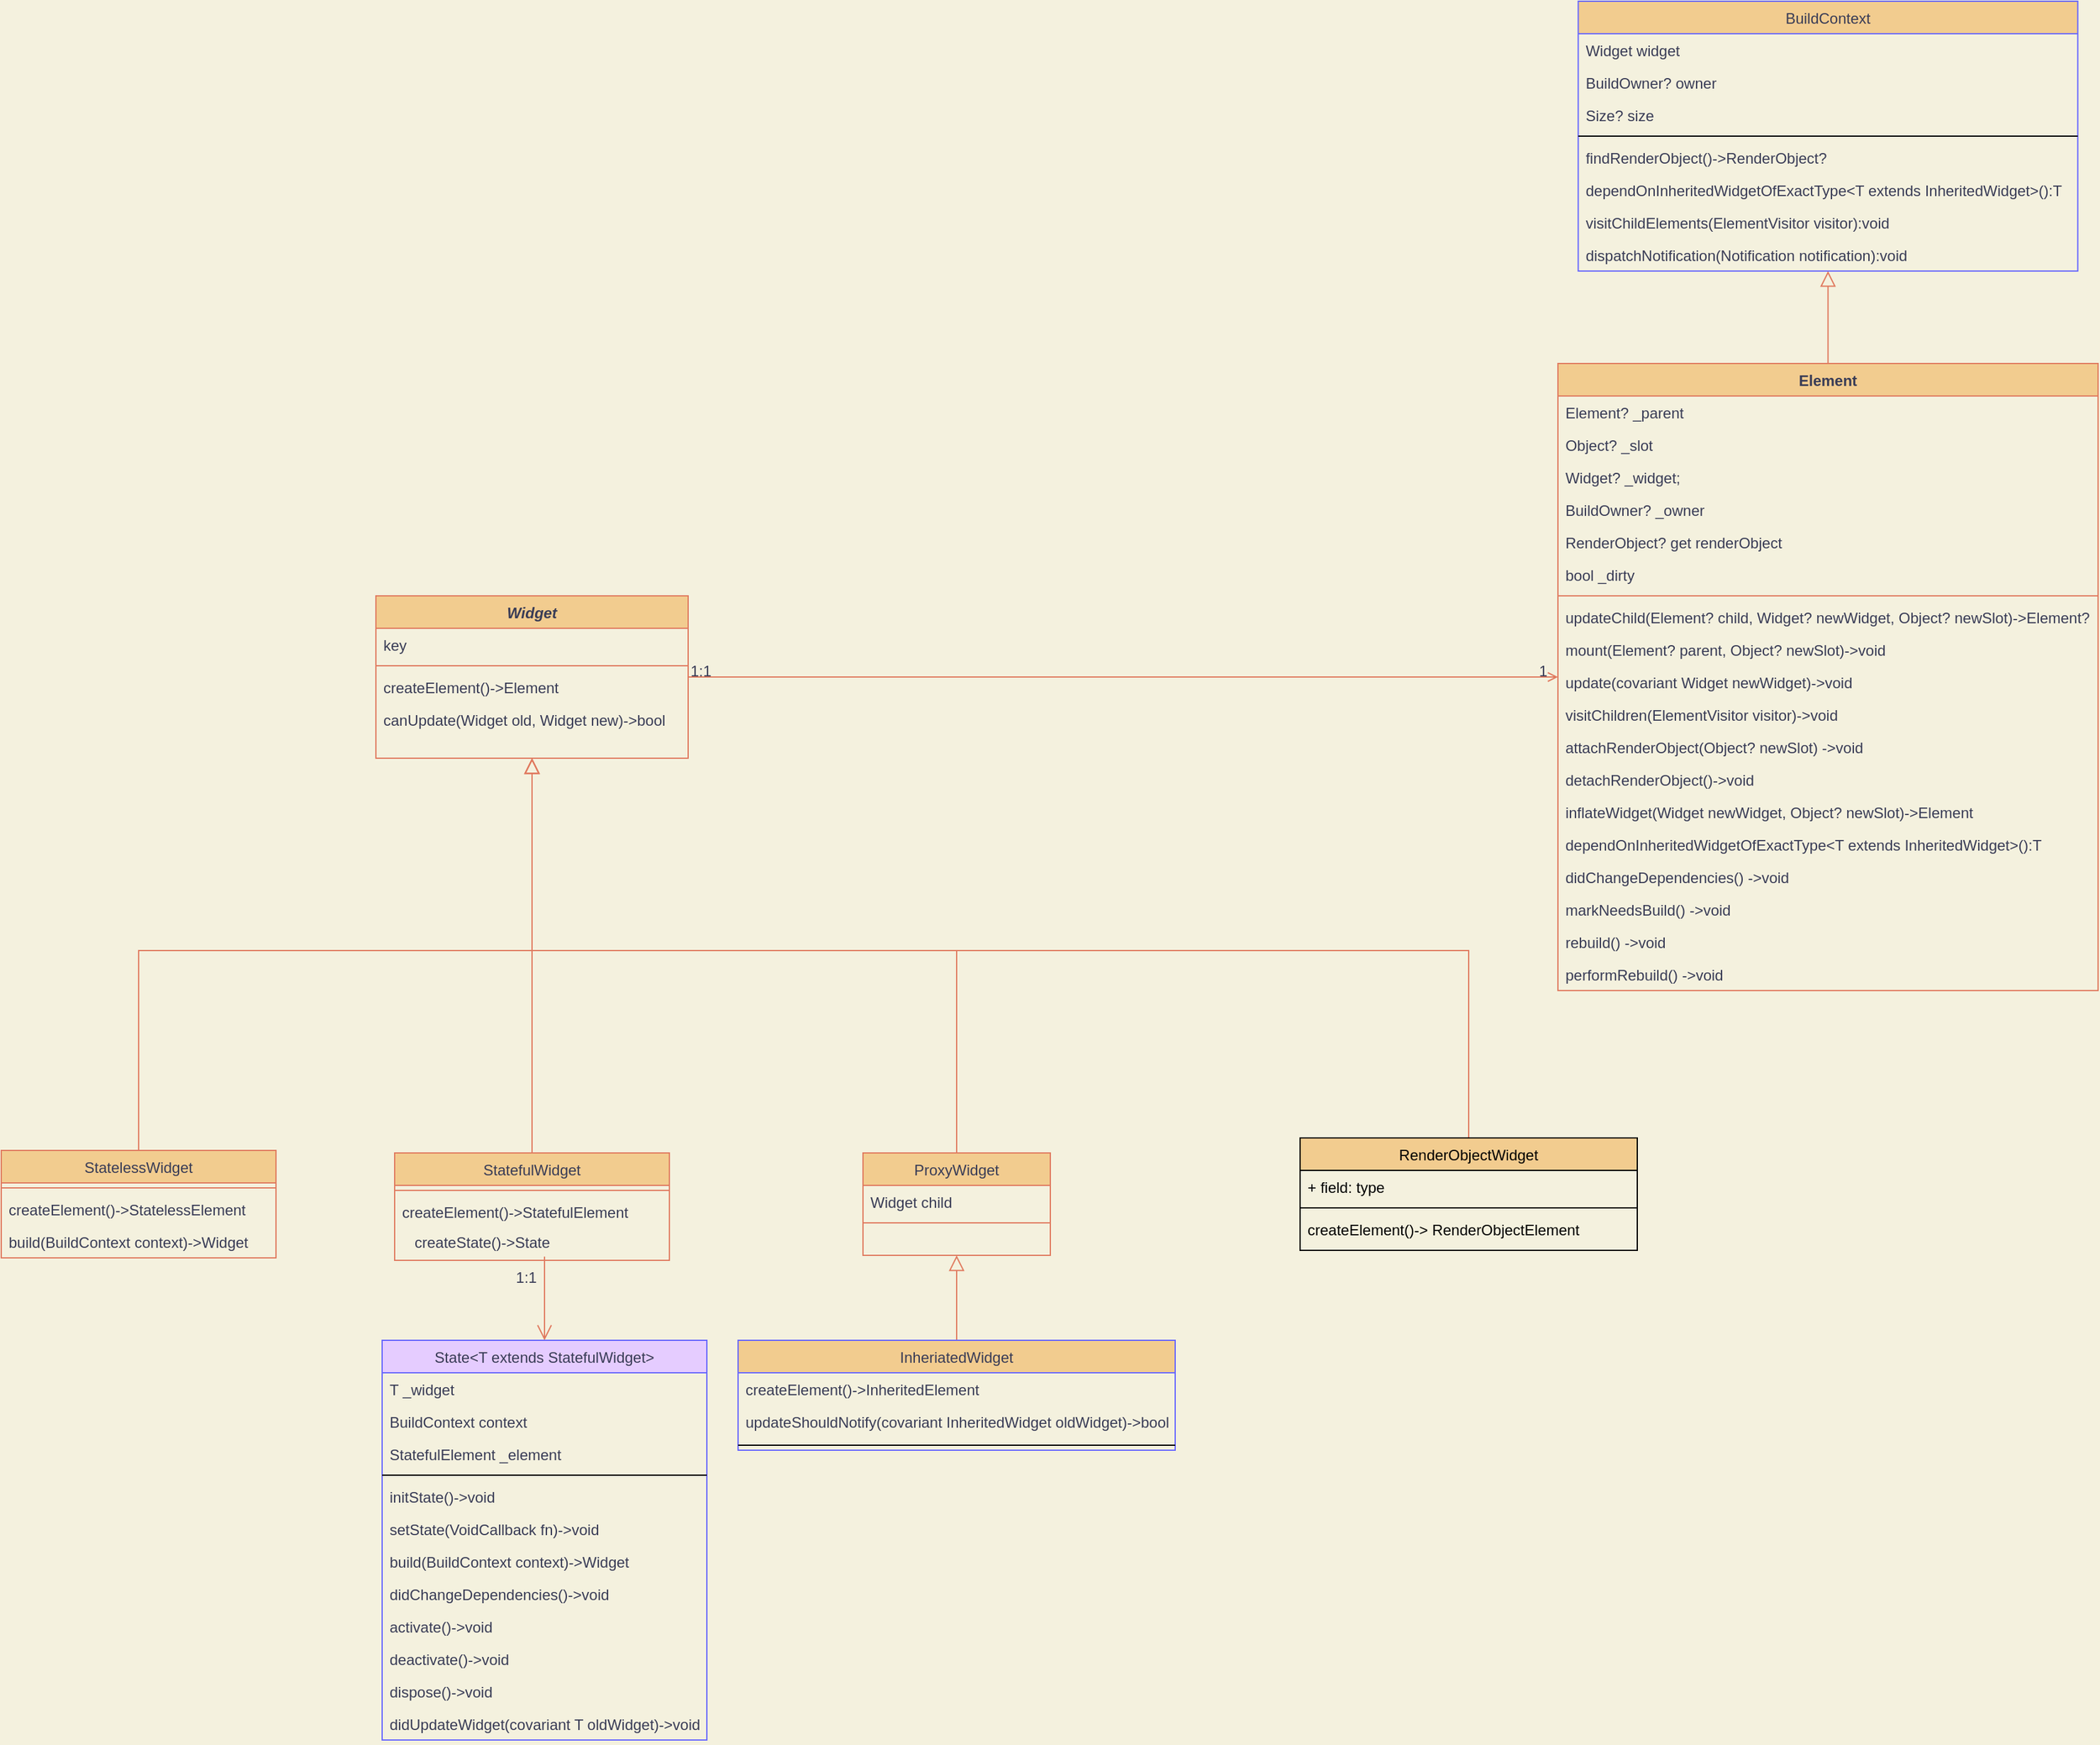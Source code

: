 <mxfile version="18.0.6" type="github">
  <diagram id="C5RBs43oDa-KdzZeNtuy" name="Page-1">
    <mxGraphModel dx="2208" dy="1091" grid="1" gridSize="10" guides="1" tooltips="1" connect="1" arrows="1" fold="1" page="1" pageScale="1" pageWidth="3300" pageHeight="4681" background="#F4F1DE" math="0" shadow="0">
      <root>
        <mxCell id="WIyWlLk6GJQsqaUBKTNV-0" />
        <mxCell id="WIyWlLk6GJQsqaUBKTNV-1" parent="WIyWlLk6GJQsqaUBKTNV-0" />
        <mxCell id="zkfFHV4jXpPFQw0GAbJ--0" value="Widget" style="swimlane;fontStyle=3;align=center;verticalAlign=top;childLayout=stackLayout;horizontal=1;startSize=26;horizontalStack=0;resizeParent=1;resizeLast=0;collapsible=1;marginBottom=0;rounded=0;shadow=0;strokeWidth=1;fillColor=#F2CC8F;strokeColor=#E07A5F;fontColor=#393C56;" parent="WIyWlLk6GJQsqaUBKTNV-1" vertex="1">
          <mxGeometry x="570" y="626" width="250" height="130" as="geometry">
            <mxRectangle x="230" y="140" width="160" height="26" as="alternateBounds" />
          </mxGeometry>
        </mxCell>
        <mxCell id="zkfFHV4jXpPFQw0GAbJ--1" value="key&#xa;" style="text;align=left;verticalAlign=top;spacingLeft=4;spacingRight=4;overflow=hidden;rotatable=0;points=[[0,0.5],[1,0.5]];portConstraint=eastwest;fontColor=#393C56;" parent="zkfFHV4jXpPFQw0GAbJ--0" vertex="1">
          <mxGeometry y="26" width="250" height="26" as="geometry" />
        </mxCell>
        <mxCell id="zkfFHV4jXpPFQw0GAbJ--4" value="" style="line;html=1;strokeWidth=1;align=left;verticalAlign=middle;spacingTop=-1;spacingLeft=3;spacingRight=3;rotatable=0;labelPosition=right;points=[];portConstraint=eastwest;labelBackgroundColor=#F4F1DE;fillColor=#F2CC8F;strokeColor=#E07A5F;fontColor=#393C56;" parent="zkfFHV4jXpPFQw0GAbJ--0" vertex="1">
          <mxGeometry y="52" width="250" height="8" as="geometry" />
        </mxCell>
        <mxCell id="zkfFHV4jXpPFQw0GAbJ--5" value="createElement()-&gt;Element" style="text;align=left;verticalAlign=top;spacingLeft=4;spacingRight=4;overflow=hidden;rotatable=0;points=[[0,0.5],[1,0.5]];portConstraint=eastwest;fontColor=#393C56;" parent="zkfFHV4jXpPFQw0GAbJ--0" vertex="1">
          <mxGeometry y="60" width="250" height="26" as="geometry" />
        </mxCell>
        <mxCell id="2vArC36y4nQCJZDkTXhN-7" value="canUpdate(Widget old, Widget new)-&gt;bool" style="text;align=left;verticalAlign=top;spacingLeft=4;spacingRight=4;overflow=hidden;rotatable=0;points=[[0,0.5],[1,0.5]];portConstraint=eastwest;fontColor=#393C56;" parent="zkfFHV4jXpPFQw0GAbJ--0" vertex="1">
          <mxGeometry y="86" width="250" height="26" as="geometry" />
        </mxCell>
        <mxCell id="zkfFHV4jXpPFQw0GAbJ--6" value="ProxyWidget" style="swimlane;fontStyle=0;align=center;verticalAlign=top;childLayout=stackLayout;horizontal=1;startSize=26;horizontalStack=0;resizeParent=1;resizeLast=0;collapsible=1;marginBottom=0;rounded=0;shadow=0;strokeWidth=1;fillColor=#F2CC8F;strokeColor=#E07A5F;fontColor=#393C56;" parent="WIyWlLk6GJQsqaUBKTNV-1" vertex="1">
          <mxGeometry x="960" y="1072" width="150" height="82" as="geometry">
            <mxRectangle x="130" y="380" width="160" height="26" as="alternateBounds" />
          </mxGeometry>
        </mxCell>
        <mxCell id="zkfFHV4jXpPFQw0GAbJ--7" value="Widget child" style="text;align=left;verticalAlign=top;spacingLeft=4;spacingRight=4;overflow=hidden;rotatable=0;points=[[0,0.5],[1,0.5]];portConstraint=eastwest;fontColor=#393C56;" parent="zkfFHV4jXpPFQw0GAbJ--6" vertex="1">
          <mxGeometry y="26" width="150" height="26" as="geometry" />
        </mxCell>
        <mxCell id="zkfFHV4jXpPFQw0GAbJ--9" value="" style="line;html=1;strokeWidth=1;align=left;verticalAlign=middle;spacingTop=-1;spacingLeft=3;spacingRight=3;rotatable=0;labelPosition=right;points=[];portConstraint=eastwest;labelBackgroundColor=#F4F1DE;fillColor=#F2CC8F;strokeColor=#E07A5F;fontColor=#393C56;" parent="zkfFHV4jXpPFQw0GAbJ--6" vertex="1">
          <mxGeometry y="52" width="150" height="8" as="geometry" />
        </mxCell>
        <mxCell id="zkfFHV4jXpPFQw0GAbJ--12" value="" style="endArrow=block;endSize=10;endFill=0;shadow=0;strokeWidth=1;rounded=0;edgeStyle=elbowEdgeStyle;elbow=vertical;labelBackgroundColor=#F4F1DE;strokeColor=#E07A5F;fontColor=#393C56;entryX=0.5;entryY=1;entryDx=0;entryDy=0;exitX=0.5;exitY=0;exitDx=0;exitDy=0;" parent="WIyWlLk6GJQsqaUBKTNV-1" source="zkfFHV4jXpPFQw0GAbJ--6" target="zkfFHV4jXpPFQw0GAbJ--0" edge="1">
          <mxGeometry width="160" relative="1" as="geometry">
            <mxPoint x="640" y="713" as="sourcePoint" />
            <mxPoint x="720" y="770" as="targetPoint" />
            <Array as="points">
              <mxPoint x="850" y="910" />
              <mxPoint x="890" y="870" />
              <mxPoint x="890" y="860" />
              <mxPoint x="830" y="850" />
              <mxPoint x="920" y="840" />
              <mxPoint x="830" y="810" />
              <mxPoint x="730" y="790" />
            </Array>
          </mxGeometry>
        </mxCell>
        <mxCell id="zkfFHV4jXpPFQw0GAbJ--13" value="StatelessWidget" style="swimlane;fontStyle=0;align=center;verticalAlign=top;childLayout=stackLayout;horizontal=1;startSize=26;horizontalStack=0;resizeParent=1;resizeLast=0;collapsible=1;marginBottom=0;rounded=0;shadow=0;strokeWidth=1;fillColor=#F2CC8F;strokeColor=#E07A5F;fontColor=#393C56;" parent="WIyWlLk6GJQsqaUBKTNV-1" vertex="1">
          <mxGeometry x="270" y="1070" width="220" height="86" as="geometry">
            <mxRectangle x="340" y="380" width="170" height="26" as="alternateBounds" />
          </mxGeometry>
        </mxCell>
        <mxCell id="zkfFHV4jXpPFQw0GAbJ--15" value="" style="line;html=1;strokeWidth=1;align=left;verticalAlign=middle;spacingTop=-1;spacingLeft=3;spacingRight=3;rotatable=0;labelPosition=right;points=[];portConstraint=eastwest;labelBackgroundColor=#F4F1DE;fillColor=#F2CC8F;strokeColor=#E07A5F;fontColor=#393C56;" parent="zkfFHV4jXpPFQw0GAbJ--13" vertex="1">
          <mxGeometry y="26" width="220" height="8" as="geometry" />
        </mxCell>
        <mxCell id="zkfFHV4jXpPFQw0GAbJ--14" value="createElement()-&gt;StatelessElement" style="text;align=left;verticalAlign=top;spacingLeft=4;spacingRight=4;overflow=hidden;rotatable=0;points=[[0,0.5],[1,0.5]];portConstraint=eastwest;fontColor=#393C56;" parent="zkfFHV4jXpPFQw0GAbJ--13" vertex="1">
          <mxGeometry y="34" width="220" height="26" as="geometry" />
        </mxCell>
        <mxCell id="2vArC36y4nQCJZDkTXhN-8" value="build(BuildContext context)-&gt;Widget" style="text;align=left;verticalAlign=top;spacingLeft=4;spacingRight=4;overflow=hidden;rotatable=0;points=[[0,0.5],[1,0.5]];portConstraint=eastwest;fontColor=#393C56;" parent="zkfFHV4jXpPFQw0GAbJ--13" vertex="1">
          <mxGeometry y="60" width="220" height="26" as="geometry" />
        </mxCell>
        <mxCell id="zkfFHV4jXpPFQw0GAbJ--16" value="" style="endArrow=block;endSize=10;endFill=0;shadow=0;strokeWidth=1;rounded=0;edgeStyle=elbowEdgeStyle;elbow=vertical;labelBackgroundColor=#F4F1DE;strokeColor=#E07A5F;fontColor=#393C56;" parent="WIyWlLk6GJQsqaUBKTNV-1" source="zkfFHV4jXpPFQw0GAbJ--13" target="zkfFHV4jXpPFQw0GAbJ--0" edge="1">
          <mxGeometry width="160" relative="1" as="geometry">
            <mxPoint x="650" y="883" as="sourcePoint" />
            <mxPoint x="750" y="781" as="targetPoint" />
            <Array as="points">
              <mxPoint x="560" y="910" />
              <mxPoint x="530" y="870" />
            </Array>
          </mxGeometry>
        </mxCell>
        <mxCell id="2vArC36y4nQCJZDkTXhN-50" value="" style="edgeStyle=elbowEdgeStyle;rounded=1;sketch=0;orthogonalLoop=1;jettySize=auto;elbow=vertical;html=1;fontColor=#393C56;endArrow=block;endFill=0;endSize=10;strokeColor=#E07A5F;fillColor=#F2CC8F;" parent="WIyWlLk6GJQsqaUBKTNV-1" source="zkfFHV4jXpPFQw0GAbJ--17" target="2vArC36y4nQCJZDkTXhN-49" edge="1">
          <mxGeometry relative="1" as="geometry" />
        </mxCell>
        <mxCell id="zkfFHV4jXpPFQw0GAbJ--17" value="Element" style="swimlane;fontStyle=1;align=center;verticalAlign=top;childLayout=stackLayout;horizontal=1;startSize=26;horizontalStack=0;resizeParent=1;resizeLast=0;collapsible=1;marginBottom=0;rounded=0;shadow=0;strokeWidth=1;fillColor=#F2CC8F;strokeColor=#E07A5F;fontColor=#393C56;" parent="WIyWlLk6GJQsqaUBKTNV-1" vertex="1">
          <mxGeometry x="1516.47" y="440" width="432.5" height="502" as="geometry">
            <mxRectangle x="550" y="140" width="160" height="26" as="alternateBounds" />
          </mxGeometry>
        </mxCell>
        <mxCell id="zkfFHV4jXpPFQw0GAbJ--18" value="Element? _parent" style="text;align=left;verticalAlign=top;spacingLeft=4;spacingRight=4;overflow=hidden;rotatable=0;points=[[0,0.5],[1,0.5]];portConstraint=eastwest;fontColor=#393C56;" parent="zkfFHV4jXpPFQw0GAbJ--17" vertex="1">
          <mxGeometry y="26" width="432.5" height="26" as="geometry" />
        </mxCell>
        <mxCell id="zkfFHV4jXpPFQw0GAbJ--19" value="Object? _slot" style="text;align=left;verticalAlign=top;spacingLeft=4;spacingRight=4;overflow=hidden;rotatable=0;points=[[0,0.5],[1,0.5]];portConstraint=eastwest;rounded=0;shadow=0;html=0;fontColor=#393C56;" parent="zkfFHV4jXpPFQw0GAbJ--17" vertex="1">
          <mxGeometry y="52" width="432.5" height="26" as="geometry" />
        </mxCell>
        <mxCell id="zkfFHV4jXpPFQw0GAbJ--20" value="Widget? _widget;" style="text;align=left;verticalAlign=top;spacingLeft=4;spacingRight=4;overflow=hidden;rotatable=0;points=[[0,0.5],[1,0.5]];portConstraint=eastwest;rounded=0;shadow=0;html=0;fontColor=#393C56;" parent="zkfFHV4jXpPFQw0GAbJ--17" vertex="1">
          <mxGeometry y="78" width="432.5" height="26" as="geometry" />
        </mxCell>
        <mxCell id="zkfFHV4jXpPFQw0GAbJ--21" value="BuildOwner? _owner" style="text;align=left;verticalAlign=top;spacingLeft=4;spacingRight=4;overflow=hidden;rotatable=0;points=[[0,0.5],[1,0.5]];portConstraint=eastwest;rounded=0;shadow=0;html=0;fontColor=#393C56;" parent="zkfFHV4jXpPFQw0GAbJ--17" vertex="1">
          <mxGeometry y="104" width="432.5" height="26" as="geometry" />
        </mxCell>
        <mxCell id="zkfFHV4jXpPFQw0GAbJ--22" value="RenderObject? get renderObject" style="text;align=left;verticalAlign=top;spacingLeft=4;spacingRight=4;overflow=hidden;rotatable=0;points=[[0,0.5],[1,0.5]];portConstraint=eastwest;rounded=0;shadow=0;html=0;fontColor=#393C56;" parent="zkfFHV4jXpPFQw0GAbJ--17" vertex="1">
          <mxGeometry y="130" width="432.5" height="26" as="geometry" />
        </mxCell>
        <mxCell id="2vArC36y4nQCJZDkTXhN-58" value="bool _dirty" style="text;align=left;verticalAlign=top;spacingLeft=4;spacingRight=4;overflow=hidden;rotatable=0;points=[[0,0.5],[1,0.5]];portConstraint=eastwest;rounded=0;shadow=0;html=0;fontColor=#393C56;" parent="zkfFHV4jXpPFQw0GAbJ--17" vertex="1">
          <mxGeometry y="156" width="432.5" height="26" as="geometry" />
        </mxCell>
        <mxCell id="zkfFHV4jXpPFQw0GAbJ--23" value="" style="line;html=1;strokeWidth=1;align=left;verticalAlign=middle;spacingTop=-1;spacingLeft=3;spacingRight=3;rotatable=0;labelPosition=right;points=[];portConstraint=eastwest;labelBackgroundColor=#F4F1DE;fillColor=#F2CC8F;strokeColor=#E07A5F;fontColor=#393C56;" parent="zkfFHV4jXpPFQw0GAbJ--17" vertex="1">
          <mxGeometry y="182" width="432.5" height="8" as="geometry" />
        </mxCell>
        <mxCell id="zkfFHV4jXpPFQw0GAbJ--24" value="updateChild(Element? child, Widget? newWidget, Object? newSlot)-&gt;Element?" style="text;align=left;verticalAlign=top;spacingLeft=4;spacingRight=4;overflow=hidden;rotatable=0;points=[[0,0.5],[1,0.5]];portConstraint=eastwest;fontColor=#393C56;" parent="zkfFHV4jXpPFQw0GAbJ--17" vertex="1">
          <mxGeometry y="190" width="432.5" height="26" as="geometry" />
        </mxCell>
        <mxCell id="zkfFHV4jXpPFQw0GAbJ--25" value="mount(Element? parent, Object? newSlot)-&gt;void" style="text;align=left;verticalAlign=top;spacingLeft=4;spacingRight=4;overflow=hidden;rotatable=0;points=[[0,0.5],[1,0.5]];portConstraint=eastwest;fontColor=#393C56;" parent="zkfFHV4jXpPFQw0GAbJ--17" vertex="1">
          <mxGeometry y="216" width="432.5" height="26" as="geometry" />
        </mxCell>
        <mxCell id="2vArC36y4nQCJZDkTXhN-52" value="update(covariant Widget newWidget)-&gt;void" style="text;align=left;verticalAlign=top;spacingLeft=4;spacingRight=4;overflow=hidden;rotatable=0;points=[[0,0.5],[1,0.5]];portConstraint=eastwest;fontColor=#393C56;" parent="zkfFHV4jXpPFQw0GAbJ--17" vertex="1">
          <mxGeometry y="242" width="432.5" height="26" as="geometry" />
        </mxCell>
        <mxCell id="2vArC36y4nQCJZDkTXhN-53" value="visitChildren(ElementVisitor visitor)-&gt;void" style="text;align=left;verticalAlign=top;spacingLeft=4;spacingRight=4;overflow=hidden;rotatable=0;points=[[0,0.5],[1,0.5]];portConstraint=eastwest;fontColor=#393C56;" parent="zkfFHV4jXpPFQw0GAbJ--17" vertex="1">
          <mxGeometry y="268" width="432.5" height="26" as="geometry" />
        </mxCell>
        <mxCell id="2vArC36y4nQCJZDkTXhN-54" value="attachRenderObject(Object? newSlot) -&gt;void" style="text;align=left;verticalAlign=top;spacingLeft=4;spacingRight=4;overflow=hidden;rotatable=0;points=[[0,0.5],[1,0.5]];portConstraint=eastwest;fontColor=#393C56;" parent="zkfFHV4jXpPFQw0GAbJ--17" vertex="1">
          <mxGeometry y="294" width="432.5" height="26" as="geometry" />
        </mxCell>
        <mxCell id="2vArC36y4nQCJZDkTXhN-55" value="detachRenderObject()-&gt;void" style="text;align=left;verticalAlign=top;spacingLeft=4;spacingRight=4;overflow=hidden;rotatable=0;points=[[0,0.5],[1,0.5]];portConstraint=eastwest;fontColor=#393C56;" parent="zkfFHV4jXpPFQw0GAbJ--17" vertex="1">
          <mxGeometry y="320" width="432.5" height="26" as="geometry" />
        </mxCell>
        <mxCell id="2vArC36y4nQCJZDkTXhN-56" value="inflateWidget(Widget newWidget, Object? newSlot)-&gt;Element" style="text;align=left;verticalAlign=top;spacingLeft=4;spacingRight=4;overflow=hidden;rotatable=0;points=[[0,0.5],[1,0.5]];portConstraint=eastwest;fontColor=#393C56;" parent="zkfFHV4jXpPFQw0GAbJ--17" vertex="1">
          <mxGeometry y="346" width="432.5" height="26" as="geometry" />
        </mxCell>
        <mxCell id="2vArC36y4nQCJZDkTXhN-57" value="dependOnInheritedWidgetOfExactType&lt;T extends InheritedWidget&gt;():T" style="text;strokeColor=none;fillColor=none;align=left;verticalAlign=top;spacingLeft=4;spacingRight=4;overflow=hidden;rotatable=0;points=[[0,0.5],[1,0.5]];portConstraint=eastwest;rounded=0;sketch=0;fontColor=#393C56;" parent="zkfFHV4jXpPFQw0GAbJ--17" vertex="1">
          <mxGeometry y="372" width="432.5" height="26" as="geometry" />
        </mxCell>
        <mxCell id="2vArC36y4nQCJZDkTXhN-59" value="didChangeDependencies() -&gt;void" style="text;strokeColor=none;fillColor=none;align=left;verticalAlign=top;spacingLeft=4;spacingRight=4;overflow=hidden;rotatable=0;points=[[0,0.5],[1,0.5]];portConstraint=eastwest;rounded=0;sketch=0;fontColor=#393C56;" parent="zkfFHV4jXpPFQw0GAbJ--17" vertex="1">
          <mxGeometry y="398" width="432.5" height="26" as="geometry" />
        </mxCell>
        <mxCell id="sfoAU9Fnq7GBG0tJPyEW-0" value="markNeedsBuild() -&gt;void" style="text;strokeColor=none;fillColor=none;align=left;verticalAlign=top;spacingLeft=4;spacingRight=4;overflow=hidden;rotatable=0;points=[[0,0.5],[1,0.5]];portConstraint=eastwest;rounded=0;sketch=0;fontColor=#393C56;" vertex="1" parent="zkfFHV4jXpPFQw0GAbJ--17">
          <mxGeometry y="424" width="432.5" height="26" as="geometry" />
        </mxCell>
        <mxCell id="sfoAU9Fnq7GBG0tJPyEW-1" value="rebuild() -&gt;void" style="text;strokeColor=none;fillColor=none;align=left;verticalAlign=top;spacingLeft=4;spacingRight=4;overflow=hidden;rotatable=0;points=[[0,0.5],[1,0.5]];portConstraint=eastwest;rounded=0;sketch=0;fontColor=#393C56;" vertex="1" parent="zkfFHV4jXpPFQw0GAbJ--17">
          <mxGeometry y="450" width="432.5" height="26" as="geometry" />
        </mxCell>
        <mxCell id="sfoAU9Fnq7GBG0tJPyEW-2" value="performRebuild() -&gt;void" style="text;strokeColor=none;fillColor=none;align=left;verticalAlign=top;spacingLeft=4;spacingRight=4;overflow=hidden;rotatable=0;points=[[0,0.5],[1,0.5]];portConstraint=eastwest;rounded=0;sketch=0;fontColor=#393C56;" vertex="1" parent="zkfFHV4jXpPFQw0GAbJ--17">
          <mxGeometry y="476" width="432.5" height="26" as="geometry" />
        </mxCell>
        <mxCell id="zkfFHV4jXpPFQw0GAbJ--26" value="" style="endArrow=open;shadow=0;strokeWidth=1;rounded=0;endFill=1;edgeStyle=elbowEdgeStyle;elbow=vertical;labelBackgroundColor=#F4F1DE;strokeColor=#E07A5F;fontColor=#393C56;" parent="WIyWlLk6GJQsqaUBKTNV-1" source="zkfFHV4jXpPFQw0GAbJ--0" target="zkfFHV4jXpPFQw0GAbJ--17" edge="1">
          <mxGeometry x="0.5" y="41" relative="1" as="geometry">
            <mxPoint x="820" y="702" as="sourcePoint" />
            <mxPoint x="980" y="702" as="targetPoint" />
            <mxPoint x="-40" y="32" as="offset" />
          </mxGeometry>
        </mxCell>
        <mxCell id="zkfFHV4jXpPFQw0GAbJ--27" value="1:1" style="resizable=0;align=left;verticalAlign=bottom;labelBackgroundColor=none;fontSize=12;fillColor=#F2CC8F;strokeColor=#E07A5F;fontColor=#393C56;" parent="zkfFHV4jXpPFQw0GAbJ--26" connectable="0" vertex="1">
          <mxGeometry x="-1" relative="1" as="geometry">
            <mxPoint y="4" as="offset" />
          </mxGeometry>
        </mxCell>
        <mxCell id="zkfFHV4jXpPFQw0GAbJ--28" value="1" style="resizable=0;align=right;verticalAlign=bottom;labelBackgroundColor=none;fontSize=12;fillColor=#F2CC8F;strokeColor=#E07A5F;fontColor=#393C56;" parent="zkfFHV4jXpPFQw0GAbJ--26" connectable="0" vertex="1">
          <mxGeometry x="1" relative="1" as="geometry">
            <mxPoint x="-7" y="4" as="offset" />
          </mxGeometry>
        </mxCell>
        <mxCell id="2vArC36y4nQCJZDkTXhN-17" value="" style="edgeStyle=elbowEdgeStyle;rounded=1;sketch=0;orthogonalLoop=1;jettySize=auto;html=1;fontColor=#393C56;strokeColor=#E07A5F;fillColor=#F2CC8F;entryX=0.5;entryY=1;entryDx=0;entryDy=0;endArrow=block;endFill=0;endSize=10;exitX=0.5;exitY=0;exitDx=0;exitDy=0;elbow=vertical;" parent="WIyWlLk6GJQsqaUBKTNV-1" source="2vArC36y4nQCJZDkTXhN-9" target="zkfFHV4jXpPFQw0GAbJ--0" edge="1">
          <mxGeometry relative="1" as="geometry">
            <mxPoint x="630" y="977" as="targetPoint" />
            <Array as="points">
              <mxPoint x="695" y="970" />
              <mxPoint x="640" y="860" />
            </Array>
          </mxGeometry>
        </mxCell>
        <mxCell id="2vArC36y4nQCJZDkTXhN-39" value="" style="edgeStyle=elbowEdgeStyle;rounded=1;sketch=0;orthogonalLoop=1;jettySize=auto;elbow=vertical;html=1;fontColor=#393C56;endArrow=open;endFill=0;endSize=10;strokeColor=#E07A5F;fillColor=#F2CC8F;entryX=0.5;entryY=0;entryDx=0;entryDy=0;" parent="WIyWlLk6GJQsqaUBKTNV-1" target="2vArC36y4nQCJZDkTXhN-19" edge="1">
          <mxGeometry relative="1" as="geometry">
            <mxPoint x="705" y="1162" as="sourcePoint" />
            <Array as="points">
              <mxPoint x="705" y="1152" />
            </Array>
          </mxGeometry>
        </mxCell>
        <mxCell id="2vArC36y4nQCJZDkTXhN-9" value="StatefulWidget" style="swimlane;fontStyle=0;align=center;verticalAlign=top;childLayout=stackLayout;horizontal=1;startSize=26;horizontalStack=0;resizeParent=1;resizeLast=0;collapsible=1;marginBottom=0;rounded=0;shadow=0;strokeWidth=1;fillColor=#F2CC8F;strokeColor=#E07A5F;fontColor=#393C56;" parent="WIyWlLk6GJQsqaUBKTNV-1" vertex="1">
          <mxGeometry x="585" y="1072" width="220" height="86" as="geometry">
            <mxRectangle x="340" y="380" width="170" height="26" as="alternateBounds" />
          </mxGeometry>
        </mxCell>
        <mxCell id="2vArC36y4nQCJZDkTXhN-10" value="" style="line;html=1;strokeWidth=1;align=left;verticalAlign=middle;spacingTop=-1;spacingLeft=3;spacingRight=3;rotatable=0;labelPosition=right;points=[];portConstraint=eastwest;labelBackgroundColor=#F4F1DE;fillColor=#F2CC8F;strokeColor=#E07A5F;fontColor=#393C56;" parent="2vArC36y4nQCJZDkTXhN-9" vertex="1">
          <mxGeometry y="26" width="220" height="8" as="geometry" />
        </mxCell>
        <mxCell id="2vArC36y4nQCJZDkTXhN-11" value="createElement()-&gt;StatefulElement" style="text;align=left;verticalAlign=top;spacingLeft=4;spacingRight=4;overflow=hidden;rotatable=0;points=[[0,0.5],[1,0.5]];portConstraint=eastwest;fontColor=#393C56;" parent="2vArC36y4nQCJZDkTXhN-9" vertex="1">
          <mxGeometry y="34" width="220" height="26" as="geometry" />
        </mxCell>
        <mxCell id="2vArC36y4nQCJZDkTXhN-18" style="edgeStyle=elbowEdgeStyle;rounded=1;sketch=0;orthogonalLoop=1;jettySize=auto;elbow=vertical;html=1;exitX=0.5;exitY=0;exitDx=0;exitDy=0;fontColor=#393C56;endArrow=block;endFill=0;endSize=10;strokeColor=#E07A5F;fillColor=#F2CC8F;" parent="WIyWlLk6GJQsqaUBKTNV-1" source="2vArC36y4nQCJZDkTXhN-9" target="2vArC36y4nQCJZDkTXhN-9" edge="1">
          <mxGeometry relative="1" as="geometry" />
        </mxCell>
        <mxCell id="2vArC36y4nQCJZDkTXhN-19" value="State&lt;T extends StatefulWidget&gt;" style="swimlane;fontStyle=0;align=center;verticalAlign=top;childLayout=stackLayout;horizontal=1;startSize=26;horizontalStack=0;resizeParent=1;resizeParentMax=0;resizeLast=0;collapsible=1;marginBottom=0;rounded=0;sketch=0;fontColor=#393C56;strokeColor=#6666FF;fillColor=#E5CCFF;" parent="WIyWlLk6GJQsqaUBKTNV-1" vertex="1">
          <mxGeometry x="575" y="1222" width="260" height="320" as="geometry" />
        </mxCell>
        <mxCell id="2vArC36y4nQCJZDkTXhN-20" value="T _widget&#xa;" style="text;strokeColor=none;fillColor=none;align=left;verticalAlign=top;spacingLeft=4;spacingRight=4;overflow=hidden;rotatable=0;points=[[0,0.5],[1,0.5]];portConstraint=eastwest;rounded=0;sketch=0;fontColor=#393C56;" parent="2vArC36y4nQCJZDkTXhN-19" vertex="1">
          <mxGeometry y="26" width="260" height="26" as="geometry" />
        </mxCell>
        <mxCell id="2vArC36y4nQCJZDkTXhN-23" value="BuildContext context" style="text;strokeColor=none;fillColor=none;align=left;verticalAlign=top;spacingLeft=4;spacingRight=4;overflow=hidden;rotatable=0;points=[[0,0.5],[1,0.5]];portConstraint=eastwest;rounded=0;sketch=0;fontColor=#393C56;" parent="2vArC36y4nQCJZDkTXhN-19" vertex="1">
          <mxGeometry y="52" width="260" height="26" as="geometry" />
        </mxCell>
        <mxCell id="2vArC36y4nQCJZDkTXhN-24" value="StatefulElement _element" style="text;strokeColor=none;fillColor=none;align=left;verticalAlign=top;spacingLeft=4;spacingRight=4;overflow=hidden;rotatable=0;points=[[0,0.5],[1,0.5]];portConstraint=eastwest;rounded=0;sketch=0;fontColor=#393C56;" parent="2vArC36y4nQCJZDkTXhN-19" vertex="1">
          <mxGeometry y="78" width="260" height="26" as="geometry" />
        </mxCell>
        <mxCell id="2vArC36y4nQCJZDkTXhN-21" value="" style="line;strokeWidth=1;fillColor=none;align=left;verticalAlign=middle;spacingTop=-1;spacingLeft=3;spacingRight=3;rotatable=0;labelPosition=right;points=[];portConstraint=eastwest;rounded=0;sketch=0;fontColor=#393C56;" parent="2vArC36y4nQCJZDkTXhN-19" vertex="1">
          <mxGeometry y="104" width="260" height="8" as="geometry" />
        </mxCell>
        <mxCell id="2vArC36y4nQCJZDkTXhN-25" value="initState()-&gt;void" style="text;strokeColor=none;fillColor=none;align=left;verticalAlign=top;spacingLeft=4;spacingRight=4;overflow=hidden;rotatable=0;points=[[0,0.5],[1,0.5]];portConstraint=eastwest;rounded=0;sketch=0;fontColor=#393C56;" parent="2vArC36y4nQCJZDkTXhN-19" vertex="1">
          <mxGeometry y="112" width="260" height="26" as="geometry" />
        </mxCell>
        <mxCell id="2vArC36y4nQCJZDkTXhN-26" value="setState(VoidCallback fn)-&gt;void" style="text;strokeColor=none;fillColor=none;align=left;verticalAlign=top;spacingLeft=4;spacingRight=4;overflow=hidden;rotatable=0;points=[[0,0.5],[1,0.5]];portConstraint=eastwest;rounded=0;sketch=0;fontColor=#393C56;" parent="2vArC36y4nQCJZDkTXhN-19" vertex="1">
          <mxGeometry y="138" width="260" height="26" as="geometry" />
        </mxCell>
        <mxCell id="2vArC36y4nQCJZDkTXhN-27" value="build(BuildContext context)-&gt;Widget" style="text;strokeColor=none;fillColor=none;align=left;verticalAlign=top;spacingLeft=4;spacingRight=4;overflow=hidden;rotatable=0;points=[[0,0.5],[1,0.5]];portConstraint=eastwest;rounded=0;sketch=0;fontColor=#393C56;" parent="2vArC36y4nQCJZDkTXhN-19" vertex="1">
          <mxGeometry y="164" width="260" height="26" as="geometry" />
        </mxCell>
        <mxCell id="2vArC36y4nQCJZDkTXhN-30" value="didChangeDependencies()-&gt;void" style="text;strokeColor=none;fillColor=none;align=left;verticalAlign=top;spacingLeft=4;spacingRight=4;overflow=hidden;rotatable=0;points=[[0,0.5],[1,0.5]];portConstraint=eastwest;rounded=0;sketch=0;fontColor=#393C56;" parent="2vArC36y4nQCJZDkTXhN-19" vertex="1">
          <mxGeometry y="190" width="260" height="26" as="geometry" />
        </mxCell>
        <mxCell id="2vArC36y4nQCJZDkTXhN-31" value="activate()-&gt;void" style="text;strokeColor=none;fillColor=none;align=left;verticalAlign=top;spacingLeft=4;spacingRight=4;overflow=hidden;rotatable=0;points=[[0,0.5],[1,0.5]];portConstraint=eastwest;rounded=0;sketch=0;fontColor=#393C56;" parent="2vArC36y4nQCJZDkTXhN-19" vertex="1">
          <mxGeometry y="216" width="260" height="26" as="geometry" />
        </mxCell>
        <mxCell id="2vArC36y4nQCJZDkTXhN-32" value="deactivate()-&gt;void" style="text;strokeColor=none;fillColor=none;align=left;verticalAlign=top;spacingLeft=4;spacingRight=4;overflow=hidden;rotatable=0;points=[[0,0.5],[1,0.5]];portConstraint=eastwest;rounded=0;sketch=0;fontColor=#393C56;" parent="2vArC36y4nQCJZDkTXhN-19" vertex="1">
          <mxGeometry y="242" width="260" height="26" as="geometry" />
        </mxCell>
        <mxCell id="2vArC36y4nQCJZDkTXhN-33" value="dispose()-&gt;void" style="text;strokeColor=none;fillColor=none;align=left;verticalAlign=top;spacingLeft=4;spacingRight=4;overflow=hidden;rotatable=0;points=[[0,0.5],[1,0.5]];portConstraint=eastwest;rounded=0;sketch=0;fontColor=#393C56;" parent="2vArC36y4nQCJZDkTXhN-19" vertex="1">
          <mxGeometry y="268" width="260" height="26" as="geometry" />
        </mxCell>
        <mxCell id="2vArC36y4nQCJZDkTXhN-22" value="didUpdateWidget(covariant T oldWidget)-&gt;void" style="text;strokeColor=none;fillColor=none;align=left;verticalAlign=top;spacingLeft=4;spacingRight=4;overflow=hidden;rotatable=0;points=[[0,0.5],[1,0.5]];portConstraint=eastwest;rounded=0;sketch=0;fontColor=#393C56;" parent="2vArC36y4nQCJZDkTXhN-19" vertex="1">
          <mxGeometry y="294" width="260" height="26" as="geometry" />
        </mxCell>
        <mxCell id="2vArC36y4nQCJZDkTXhN-38" value="" style="edgeStyle=elbowEdgeStyle;rounded=1;sketch=0;orthogonalLoop=1;jettySize=auto;html=1;fontColor=#393C56;endArrow=block;endFill=0;endSize=10;strokeColor=#E07A5F;fillColor=#F2CC8F;exitX=0.5;exitY=0;exitDx=0;exitDy=0;elbow=vertical;entryX=0.5;entryY=1;entryDx=0;entryDy=0;" parent="WIyWlLk6GJQsqaUBKTNV-1" source="2vArC36y4nQCJZDkTXhN-34" target="zkfFHV4jXpPFQw0GAbJ--6" edge="1">
          <mxGeometry relative="1" as="geometry">
            <mxPoint x="1160" y="1152" as="targetPoint" />
            <Array as="points">
              <mxPoint x="1200" y="1202" />
              <mxPoint x="1180" y="1172" />
            </Array>
          </mxGeometry>
        </mxCell>
        <mxCell id="2vArC36y4nQCJZDkTXhN-34" value="InheriatedWidget" style="swimlane;fontStyle=0;align=center;verticalAlign=top;childLayout=stackLayout;horizontal=1;startSize=26;horizontalStack=0;resizeParent=1;resizeParentMax=0;resizeLast=0;collapsible=1;marginBottom=0;rounded=0;sketch=0;fontColor=#393C56;strokeColor=#6666FF;fillColor=#F2CC8F;" parent="WIyWlLk6GJQsqaUBKTNV-1" vertex="1">
          <mxGeometry x="860" y="1222" width="350" height="88" as="geometry" />
        </mxCell>
        <mxCell id="2vArC36y4nQCJZDkTXhN-35" value="createElement()-&gt;InheritedElement" style="text;strokeColor=none;fillColor=none;align=left;verticalAlign=top;spacingLeft=4;spacingRight=4;overflow=hidden;rotatable=0;points=[[0,0.5],[1,0.5]];portConstraint=eastwest;rounded=0;sketch=0;fontColor=#393C56;" parent="2vArC36y4nQCJZDkTXhN-34" vertex="1">
          <mxGeometry y="26" width="350" height="26" as="geometry" />
        </mxCell>
        <mxCell id="2vArC36y4nQCJZDkTXhN-37" value="updateShouldNotify(covariant InheritedWidget oldWidget)-&gt;bool" style="text;strokeColor=none;fillColor=none;align=left;verticalAlign=top;spacingLeft=4;spacingRight=4;overflow=hidden;rotatable=0;points=[[0,0.5],[1,0.5]];portConstraint=eastwest;rounded=0;sketch=0;fontColor=#393C56;" parent="2vArC36y4nQCJZDkTXhN-34" vertex="1">
          <mxGeometry y="52" width="350" height="28" as="geometry" />
        </mxCell>
        <mxCell id="2vArC36y4nQCJZDkTXhN-36" value="" style="line;strokeWidth=1;fillColor=none;align=left;verticalAlign=middle;spacingTop=-1;spacingLeft=3;spacingRight=3;rotatable=0;labelPosition=right;points=[];portConstraint=eastwest;rounded=0;sketch=0;fontColor=#393C56;" parent="2vArC36y4nQCJZDkTXhN-34" vertex="1">
          <mxGeometry y="80" width="350" height="8" as="geometry" />
        </mxCell>
        <mxCell id="2vArC36y4nQCJZDkTXhN-12" value="createState()-&gt;State" style="text;align=left;verticalAlign=top;spacingLeft=4;spacingRight=4;overflow=hidden;rotatable=0;points=[[0,0.5],[1,0.5]];portConstraint=eastwest;fontColor=#393C56;" parent="WIyWlLk6GJQsqaUBKTNV-1" vertex="1">
          <mxGeometry x="595" y="1130" width="220" height="26" as="geometry" />
        </mxCell>
        <mxCell id="2vArC36y4nQCJZDkTXhN-40" value="1:1" style="text;html=1;align=center;verticalAlign=middle;resizable=0;points=[];autosize=1;strokeColor=none;fillColor=none;fontColor=#393C56;" parent="WIyWlLk6GJQsqaUBKTNV-1" vertex="1">
          <mxGeometry x="675" y="1162" width="30" height="20" as="geometry" />
        </mxCell>
        <mxCell id="2vArC36y4nQCJZDkTXhN-41" value="BuildContext" style="swimlane;fontStyle=0;align=center;verticalAlign=top;childLayout=stackLayout;horizontal=1;startSize=26;horizontalStack=0;resizeParent=1;resizeParentMax=0;resizeLast=0;collapsible=1;marginBottom=0;rounded=0;sketch=0;fontColor=#393C56;strokeColor=#6666FF;fillColor=#F2CC8F;" parent="WIyWlLk6GJQsqaUBKTNV-1" vertex="1">
          <mxGeometry x="1532.72" y="150" width="400" height="216" as="geometry" />
        </mxCell>
        <mxCell id="2vArC36y4nQCJZDkTXhN-42" value="Widget widget&#xa;" style="text;strokeColor=none;fillColor=none;align=left;verticalAlign=top;spacingLeft=4;spacingRight=4;overflow=hidden;rotatable=0;points=[[0,0.5],[1,0.5]];portConstraint=eastwest;rounded=0;sketch=0;fontColor=#393C56;" parent="2vArC36y4nQCJZDkTXhN-41" vertex="1">
          <mxGeometry y="26" width="400" height="26" as="geometry" />
        </mxCell>
        <mxCell id="2vArC36y4nQCJZDkTXhN-45" value="BuildOwner? owner" style="text;strokeColor=none;fillColor=none;align=left;verticalAlign=middle;spacingLeft=4;spacingRight=4;overflow=hidden;rotatable=0;points=[[0,0.5],[1,0.5]];portConstraint=eastwest;rounded=0;sketch=0;fontColor=#393C56;" parent="2vArC36y4nQCJZDkTXhN-41" vertex="1">
          <mxGeometry y="52" width="400" height="26" as="geometry" />
        </mxCell>
        <mxCell id="2vArC36y4nQCJZDkTXhN-46" value="Size? size" style="text;strokeColor=none;fillColor=none;align=left;verticalAlign=middle;spacingLeft=4;spacingRight=4;overflow=hidden;rotatable=0;points=[[0,0.5],[1,0.5]];portConstraint=eastwest;rounded=0;sketch=0;fontColor=#393C56;" parent="2vArC36y4nQCJZDkTXhN-41" vertex="1">
          <mxGeometry y="78" width="400" height="26" as="geometry" />
        </mxCell>
        <mxCell id="2vArC36y4nQCJZDkTXhN-43" value="" style="line;strokeWidth=1;fillColor=none;align=left;verticalAlign=middle;spacingTop=-1;spacingLeft=3;spacingRight=3;rotatable=0;labelPosition=right;points=[];portConstraint=eastwest;rounded=0;sketch=0;fontColor=#393C56;" parent="2vArC36y4nQCJZDkTXhN-41" vertex="1">
          <mxGeometry y="104" width="400" height="8" as="geometry" />
        </mxCell>
        <mxCell id="2vArC36y4nQCJZDkTXhN-44" value="findRenderObject()-&gt;RenderObject?" style="text;strokeColor=none;fillColor=none;align=left;verticalAlign=top;spacingLeft=4;spacingRight=4;overflow=hidden;rotatable=0;points=[[0,0.5],[1,0.5]];portConstraint=eastwest;rounded=0;sketch=0;fontColor=#393C56;" parent="2vArC36y4nQCJZDkTXhN-41" vertex="1">
          <mxGeometry y="112" width="400" height="26" as="geometry" />
        </mxCell>
        <mxCell id="2vArC36y4nQCJZDkTXhN-47" value="dependOnInheritedWidgetOfExactType&lt;T extends InheritedWidget&gt;():T" style="text;strokeColor=none;fillColor=none;align=left;verticalAlign=top;spacingLeft=4;spacingRight=4;overflow=hidden;rotatable=0;points=[[0,0.5],[1,0.5]];portConstraint=eastwest;rounded=0;sketch=0;fontColor=#393C56;" parent="2vArC36y4nQCJZDkTXhN-41" vertex="1">
          <mxGeometry y="138" width="400" height="26" as="geometry" />
        </mxCell>
        <mxCell id="2vArC36y4nQCJZDkTXhN-48" value="visitChildElements(ElementVisitor visitor):void" style="text;strokeColor=none;fillColor=none;align=left;verticalAlign=top;spacingLeft=4;spacingRight=4;overflow=hidden;rotatable=0;points=[[0,0.5],[1,0.5]];portConstraint=eastwest;rounded=0;sketch=0;fontColor=#393C56;" parent="2vArC36y4nQCJZDkTXhN-41" vertex="1">
          <mxGeometry y="164" width="400" height="26" as="geometry" />
        </mxCell>
        <mxCell id="2vArC36y4nQCJZDkTXhN-49" value="dispatchNotification(Notification notification):void" style="text;strokeColor=none;fillColor=none;align=left;verticalAlign=top;spacingLeft=4;spacingRight=4;overflow=hidden;rotatable=0;points=[[0,0.5],[1,0.5]];portConstraint=eastwest;rounded=0;sketch=0;fontColor=#393C56;" parent="2vArC36y4nQCJZDkTXhN-41" vertex="1">
          <mxGeometry y="190" width="400" height="26" as="geometry" />
        </mxCell>
        <mxCell id="sfoAU9Fnq7GBG0tJPyEW-8" value="" style="edgeStyle=elbowEdgeStyle;rounded=0;orthogonalLoop=1;jettySize=auto;html=1;strokeColor=#E07A5F;entryX=0.5;entryY=1;entryDx=0;entryDy=0;elbow=vertical;endArrow=block;endFill=0;strokeWidth=1;endSize=10;" edge="1" parent="WIyWlLk6GJQsqaUBKTNV-1" source="sfoAU9Fnq7GBG0tJPyEW-3" target="zkfFHV4jXpPFQw0GAbJ--0">
          <mxGeometry relative="1" as="geometry">
            <mxPoint x="1360" y="975" as="targetPoint" />
            <Array as="points">
              <mxPoint x="1090" y="910" />
            </Array>
          </mxGeometry>
        </mxCell>
        <mxCell id="sfoAU9Fnq7GBG0tJPyEW-3" value="RenderObjectWidget" style="swimlane;fontStyle=0;align=center;verticalAlign=top;childLayout=stackLayout;horizontal=1;startSize=26;horizontalStack=0;resizeParent=1;resizeParentMax=0;resizeLast=0;collapsible=1;marginBottom=0;fillColor=#F2CC8F;" vertex="1" parent="WIyWlLk6GJQsqaUBKTNV-1">
          <mxGeometry x="1310" y="1060" width="270" height="90" as="geometry" />
        </mxCell>
        <mxCell id="sfoAU9Fnq7GBG0tJPyEW-4" value="+ field: type" style="text;strokeColor=none;fillColor=none;align=left;verticalAlign=top;spacingLeft=4;spacingRight=4;overflow=hidden;rotatable=0;points=[[0,0.5],[1,0.5]];portConstraint=eastwest;" vertex="1" parent="sfoAU9Fnq7GBG0tJPyEW-3">
          <mxGeometry y="26" width="270" height="26" as="geometry" />
        </mxCell>
        <mxCell id="sfoAU9Fnq7GBG0tJPyEW-5" value="" style="line;strokeWidth=1;fillColor=none;align=left;verticalAlign=middle;spacingTop=-1;spacingLeft=3;spacingRight=3;rotatable=0;labelPosition=right;points=[];portConstraint=eastwest;" vertex="1" parent="sfoAU9Fnq7GBG0tJPyEW-3">
          <mxGeometry y="52" width="270" height="8" as="geometry" />
        </mxCell>
        <mxCell id="sfoAU9Fnq7GBG0tJPyEW-6" value="createElement()-&gt; RenderObjectElement" style="text;strokeColor=none;fillColor=none;align=left;verticalAlign=top;spacingLeft=4;spacingRight=4;overflow=hidden;rotatable=0;points=[[0,0.5],[1,0.5]];portConstraint=eastwest;" vertex="1" parent="sfoAU9Fnq7GBG0tJPyEW-3">
          <mxGeometry y="60" width="270" height="30" as="geometry" />
        </mxCell>
      </root>
    </mxGraphModel>
  </diagram>
</mxfile>
